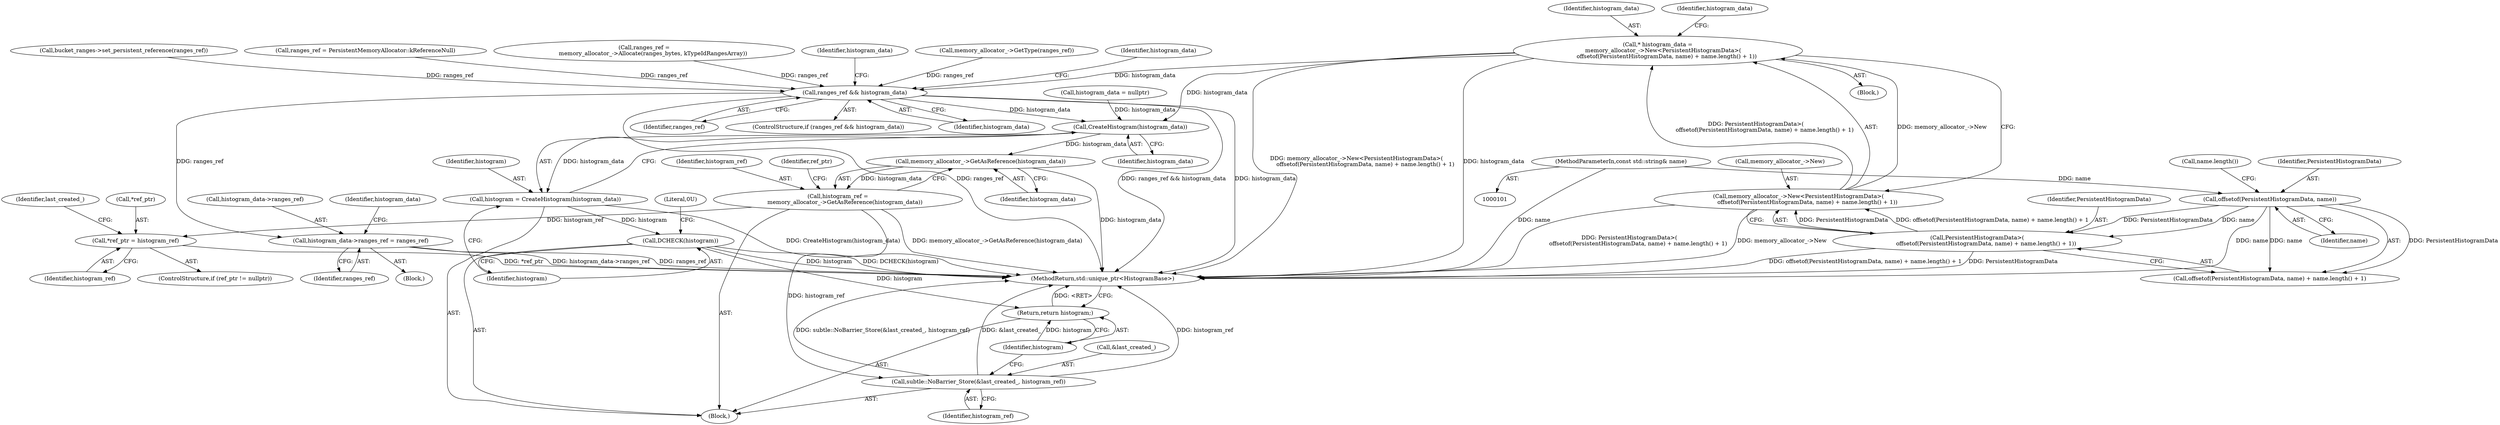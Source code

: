 digraph "0_Chrome_3f38b2253b19f9f9595f79fb92bfb5077e7b1959_0@API" {
"1000115" [label="(Call,* histogram_data =\n      memory_allocator_->New<PersistentHistogramData>(\n          offsetof(PersistentHistogramData, name) + name.length() + 1))"];
"1000117" [label="(Call,memory_allocator_->New<PersistentHistogramData>(\n          offsetof(PersistentHistogramData, name) + name.length() + 1))"];
"1000121" [label="(Call,PersistentHistogramData>(\n          offsetof(PersistentHistogramData, name) + name.length() + 1))"];
"1000124" [label="(Call,offsetof(PersistentHistogramData, name))"];
"1000103" [label="(MethodParameterIn,const std::string& name)"];
"1000255" [label="(Call,ranges_ref && histogram_data)"];
"1000276" [label="(Call,histogram_data->ranges_ref = ranges_ref)"];
"1000297" [label="(Call,CreateHistogram(histogram_data))"];
"1000295" [label="(Call,histogram = CreateHistogram(histogram_data))"];
"1000299" [label="(Call,DCHECK(histogram))"];
"1000332" [label="(Return,return histogram;)"];
"1000318" [label="(Call,memory_allocator_->GetAsReference(histogram_data))"];
"1000316" [label="(Call,histogram_ref =\n        memory_allocator_->GetAsReference(histogram_data))"];
"1000324" [label="(Call,*ref_ptr = histogram_ref)"];
"1000328" [label="(Call,subtle::NoBarrier_Store(&last_created_, histogram_ref))"];
"1000283" [label="(Identifier,histogram_data)"];
"1000116" [label="(Identifier,histogram_data)"];
"1000255" [label="(Call,ranges_ref && histogram_data)"];
"1000258" [label="(Block,)"];
"1000288" [label="(Call,histogram_data = nullptr)"];
"1000124" [label="(Call,offsetof(PersistentHistogramData, name))"];
"1000299" [label="(Call,DCHECK(histogram))"];
"1000330" [label="(Identifier,last_created_)"];
"1000289" [label="(Identifier,histogram_data)"];
"1000254" [label="(ControlStructure,if (ranges_ref && histogram_data))"];
"1000280" [label="(Identifier,ranges_ref)"];
"1000128" [label="(Call,name.length())"];
"1000329" [label="(Call,&last_created_)"];
"1000277" [label="(Call,histogram_data->ranges_ref)"];
"1000118" [label="(Call,memory_allocator_->New)"];
"1000123" [label="(Call,offsetof(PersistentHistogramData, name) + name.length() + 1)"];
"1000252" [label="(Call,memory_allocator_->GetType(ranges_ref))"];
"1000324" [label="(Call,*ref_ptr = histogram_ref)"];
"1000343" [label="(MethodReturn,std::unique_ptr<HistogramBase>)"];
"1000295" [label="(Call,histogram = CreateHistogram(histogram_data))"];
"1000296" [label="(Identifier,histogram)"];
"1000125" [label="(Identifier,PersistentHistogramData)"];
"1000115" [label="(Call,* histogram_data =\n      memory_allocator_->New<PersistentHistogramData>(\n          offsetof(PersistentHistogramData, name) + name.length() + 1))"];
"1000333" [label="(Identifier,histogram)"];
"1000257" [label="(Identifier,histogram_data)"];
"1000261" [label="(Identifier,histogram_data)"];
"1000256" [label="(Identifier,ranges_ref)"];
"1000240" [label="(Call,bucket_ranges->set_persistent_reference(ranges_ref))"];
"1000327" [label="(Identifier,histogram_ref)"];
"1000126" [label="(Identifier,name)"];
"1000117" [label="(Call,memory_allocator_->New<PersistentHistogramData>(\n          offsetof(PersistentHistogramData, name) + name.length() + 1))"];
"1000318" [label="(Call,memory_allocator_->GetAsReference(histogram_data))"];
"1000302" [label="(Literal,0U)"];
"1000328" [label="(Call,subtle::NoBarrier_Store(&last_created_, histogram_ref))"];
"1000103" [label="(MethodParameterIn,const std::string& name)"];
"1000121" [label="(Call,PersistentHistogramData>(\n          offsetof(PersistentHistogramData, name) + name.length() + 1))"];
"1000332" [label="(Return,return histogram;)"];
"1000245" [label="(Call,ranges_ref = PersistentMemoryAllocator::kReferenceNull)"];
"1000319" [label="(Identifier,histogram_data)"];
"1000298" [label="(Identifier,histogram_data)"];
"1000331" [label="(Identifier,histogram_ref)"];
"1000297" [label="(Call,CreateHistogram(histogram_data))"];
"1000300" [label="(Identifier,histogram)"];
"1000109" [label="(Block,)"];
"1000293" [label="(Block,)"];
"1000325" [label="(Call,*ref_ptr)"];
"1000122" [label="(Identifier,PersistentHistogramData)"];
"1000317" [label="(Identifier,histogram_ref)"];
"1000322" [label="(Identifier,ref_ptr)"];
"1000131" [label="(Identifier,histogram_data)"];
"1000316" [label="(Call,histogram_ref =\n        memory_allocator_->GetAsReference(histogram_data))"];
"1000199" [label="(Call,ranges_ref =\n          memory_allocator_->Allocate(ranges_bytes, kTypeIdRangesArray))"];
"1000276" [label="(Call,histogram_data->ranges_ref = ranges_ref)"];
"1000320" [label="(ControlStructure,if (ref_ptr != nullptr))"];
"1000115" -> "1000109"  [label="AST: "];
"1000115" -> "1000117"  [label="CFG: "];
"1000116" -> "1000115"  [label="AST: "];
"1000117" -> "1000115"  [label="AST: "];
"1000131" -> "1000115"  [label="CFG: "];
"1000115" -> "1000343"  [label="DDG: memory_allocator_->New<PersistentHistogramData>(\n          offsetof(PersistentHistogramData, name) + name.length() + 1)"];
"1000115" -> "1000343"  [label="DDG: histogram_data"];
"1000117" -> "1000115"  [label="DDG: memory_allocator_->New"];
"1000117" -> "1000115"  [label="DDG: PersistentHistogramData>(\n          offsetof(PersistentHistogramData, name) + name.length() + 1)"];
"1000115" -> "1000255"  [label="DDG: histogram_data"];
"1000115" -> "1000297"  [label="DDG: histogram_data"];
"1000117" -> "1000121"  [label="CFG: "];
"1000118" -> "1000117"  [label="AST: "];
"1000121" -> "1000117"  [label="AST: "];
"1000117" -> "1000343"  [label="DDG: PersistentHistogramData>(\n          offsetof(PersistentHistogramData, name) + name.length() + 1)"];
"1000117" -> "1000343"  [label="DDG: memory_allocator_->New"];
"1000121" -> "1000117"  [label="DDG: PersistentHistogramData"];
"1000121" -> "1000117"  [label="DDG: offsetof(PersistentHistogramData, name) + name.length() + 1"];
"1000121" -> "1000123"  [label="CFG: "];
"1000122" -> "1000121"  [label="AST: "];
"1000123" -> "1000121"  [label="AST: "];
"1000121" -> "1000343"  [label="DDG: offsetof(PersistentHistogramData, name) + name.length() + 1"];
"1000121" -> "1000343"  [label="DDG: PersistentHistogramData"];
"1000124" -> "1000121"  [label="DDG: PersistentHistogramData"];
"1000124" -> "1000121"  [label="DDG: name"];
"1000124" -> "1000123"  [label="AST: "];
"1000124" -> "1000126"  [label="CFG: "];
"1000125" -> "1000124"  [label="AST: "];
"1000126" -> "1000124"  [label="AST: "];
"1000128" -> "1000124"  [label="CFG: "];
"1000124" -> "1000343"  [label="DDG: name"];
"1000124" -> "1000123"  [label="DDG: PersistentHistogramData"];
"1000124" -> "1000123"  [label="DDG: name"];
"1000103" -> "1000124"  [label="DDG: name"];
"1000103" -> "1000101"  [label="AST: "];
"1000103" -> "1000343"  [label="DDG: name"];
"1000255" -> "1000254"  [label="AST: "];
"1000255" -> "1000256"  [label="CFG: "];
"1000255" -> "1000257"  [label="CFG: "];
"1000256" -> "1000255"  [label="AST: "];
"1000257" -> "1000255"  [label="AST: "];
"1000261" -> "1000255"  [label="CFG: "];
"1000289" -> "1000255"  [label="CFG: "];
"1000255" -> "1000343"  [label="DDG: ranges_ref && histogram_data"];
"1000255" -> "1000343"  [label="DDG: histogram_data"];
"1000255" -> "1000343"  [label="DDG: ranges_ref"];
"1000252" -> "1000255"  [label="DDG: ranges_ref"];
"1000199" -> "1000255"  [label="DDG: ranges_ref"];
"1000245" -> "1000255"  [label="DDG: ranges_ref"];
"1000240" -> "1000255"  [label="DDG: ranges_ref"];
"1000255" -> "1000276"  [label="DDG: ranges_ref"];
"1000255" -> "1000297"  [label="DDG: histogram_data"];
"1000276" -> "1000258"  [label="AST: "];
"1000276" -> "1000280"  [label="CFG: "];
"1000277" -> "1000276"  [label="AST: "];
"1000280" -> "1000276"  [label="AST: "];
"1000283" -> "1000276"  [label="CFG: "];
"1000276" -> "1000343"  [label="DDG: ranges_ref"];
"1000276" -> "1000343"  [label="DDG: histogram_data->ranges_ref"];
"1000297" -> "1000295"  [label="AST: "];
"1000297" -> "1000298"  [label="CFG: "];
"1000298" -> "1000297"  [label="AST: "];
"1000295" -> "1000297"  [label="CFG: "];
"1000297" -> "1000295"  [label="DDG: histogram_data"];
"1000288" -> "1000297"  [label="DDG: histogram_data"];
"1000297" -> "1000318"  [label="DDG: histogram_data"];
"1000295" -> "1000293"  [label="AST: "];
"1000296" -> "1000295"  [label="AST: "];
"1000300" -> "1000295"  [label="CFG: "];
"1000295" -> "1000343"  [label="DDG: CreateHistogram(histogram_data)"];
"1000295" -> "1000299"  [label="DDG: histogram"];
"1000299" -> "1000293"  [label="AST: "];
"1000299" -> "1000300"  [label="CFG: "];
"1000300" -> "1000299"  [label="AST: "];
"1000302" -> "1000299"  [label="CFG: "];
"1000299" -> "1000343"  [label="DDG: DCHECK(histogram)"];
"1000299" -> "1000343"  [label="DDG: histogram"];
"1000299" -> "1000332"  [label="DDG: histogram"];
"1000332" -> "1000293"  [label="AST: "];
"1000332" -> "1000333"  [label="CFG: "];
"1000333" -> "1000332"  [label="AST: "];
"1000343" -> "1000332"  [label="CFG: "];
"1000332" -> "1000343"  [label="DDG: <RET>"];
"1000333" -> "1000332"  [label="DDG: histogram"];
"1000318" -> "1000316"  [label="AST: "];
"1000318" -> "1000319"  [label="CFG: "];
"1000319" -> "1000318"  [label="AST: "];
"1000316" -> "1000318"  [label="CFG: "];
"1000318" -> "1000343"  [label="DDG: histogram_data"];
"1000318" -> "1000316"  [label="DDG: histogram_data"];
"1000316" -> "1000293"  [label="AST: "];
"1000317" -> "1000316"  [label="AST: "];
"1000322" -> "1000316"  [label="CFG: "];
"1000316" -> "1000343"  [label="DDG: memory_allocator_->GetAsReference(histogram_data)"];
"1000316" -> "1000324"  [label="DDG: histogram_ref"];
"1000316" -> "1000328"  [label="DDG: histogram_ref"];
"1000324" -> "1000320"  [label="AST: "];
"1000324" -> "1000327"  [label="CFG: "];
"1000325" -> "1000324"  [label="AST: "];
"1000327" -> "1000324"  [label="AST: "];
"1000330" -> "1000324"  [label="CFG: "];
"1000324" -> "1000343"  [label="DDG: *ref_ptr"];
"1000328" -> "1000293"  [label="AST: "];
"1000328" -> "1000331"  [label="CFG: "];
"1000329" -> "1000328"  [label="AST: "];
"1000331" -> "1000328"  [label="AST: "];
"1000333" -> "1000328"  [label="CFG: "];
"1000328" -> "1000343"  [label="DDG: histogram_ref"];
"1000328" -> "1000343"  [label="DDG: subtle::NoBarrier_Store(&last_created_, histogram_ref)"];
"1000328" -> "1000343"  [label="DDG: &last_created_"];
}
